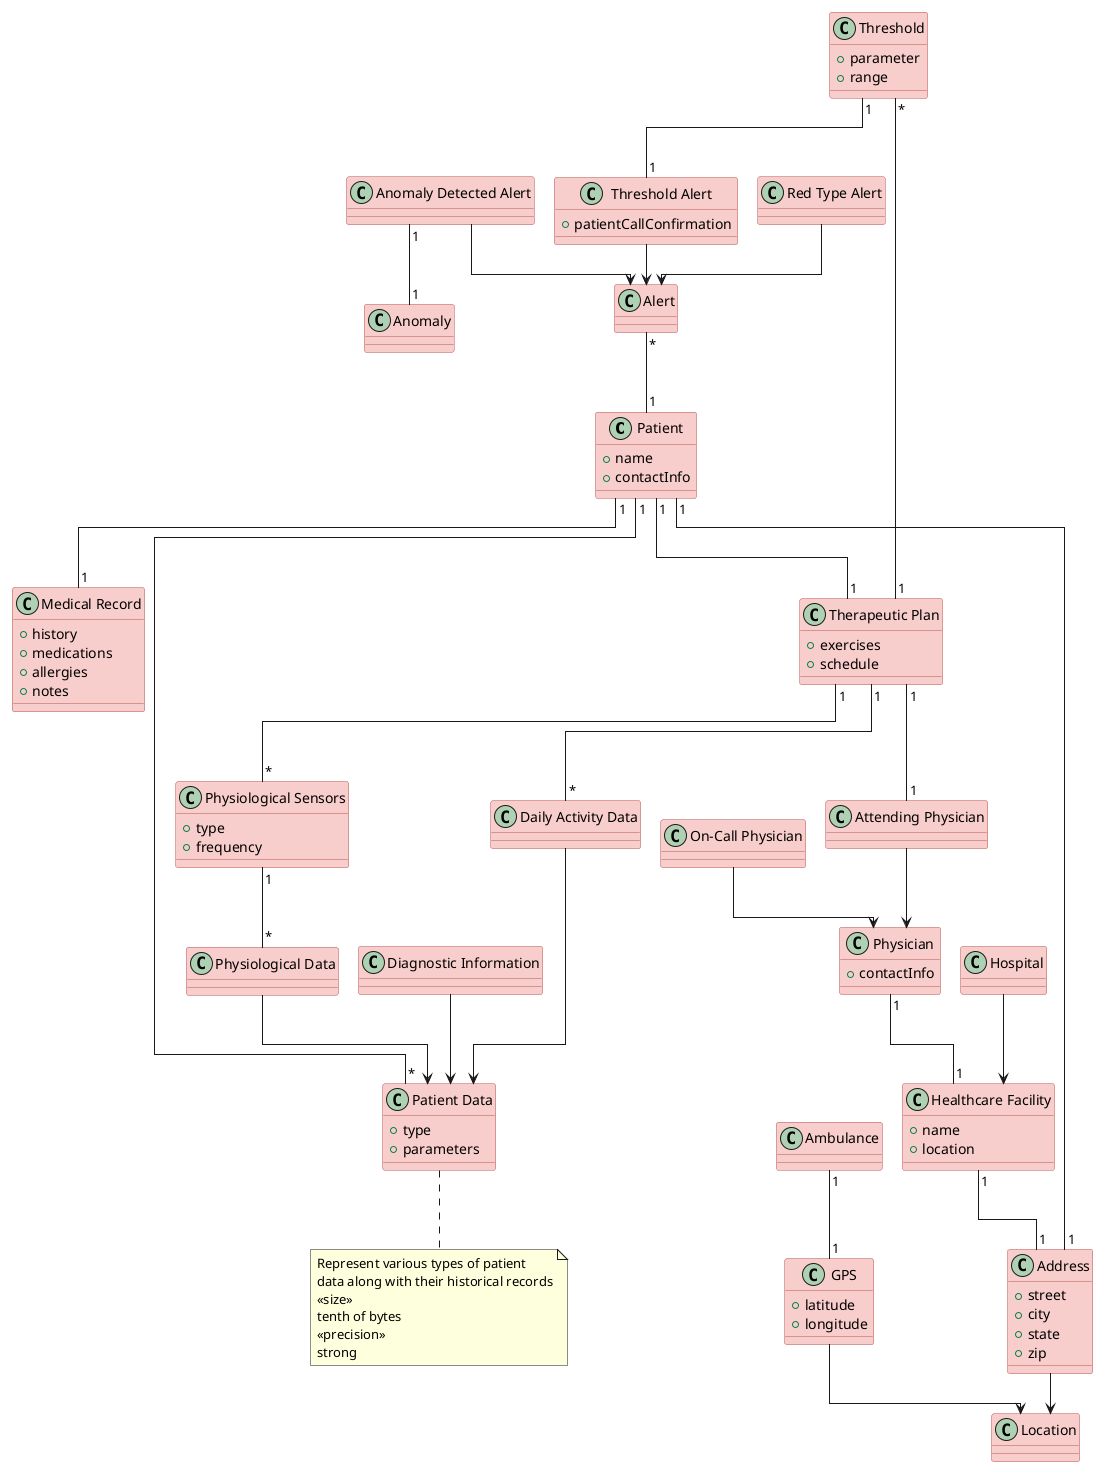 @startuml data_diagram

skinparam ClassBorderColor #B85450
skinparam ClassBackgroundColor #F8CECC
left to right direction
!pragma layout elk
' Class diagram for the problem architecture (WHAT)

class Patient {
  +name
  +contactInfo
}

class "Medical Record" as MedicalRecord {
  +history
  +medications
  +allergies
  +notes
}

class "Therapeutic Plan" as TherapeuticPlan {
  +exercises
  +schedule
}

class "Patient Data" as PatientData {
  +type
  +parameters
}

class "Diagnostic Information" as DiagnosticInformation {}

class "Physiological Data" as PhysiologicalData {}

class "Daily Activity Data" as DailyActivityData {}

class Physician {
  +contactInfo
}

class "Attending Physician" as AttendingPhysician {}

class "On-Call Physician" as OnCallPhysician {}

class "Healthcare Facility" as HealthcareFacility {
  +name
  +location
}

class "Hospital" as Hospital {}

class "Ambulance" as Ambulance {}

class "Alert" as Alert {}

class "Red Type Alert" as RedTypeAlert {}

class "Anomaly Detected Alert" as AnomalyDetectedAlert {}

class "Threshold Alert" as ThresholdAlert {
  + patientCallConfirmation
}

RedTypeAlert --> Alert
AnomalyDetectedAlert --> Alert
ThresholdAlert --> Alert

class Anomaly {}


class Location {}

class Address {
  +street
  +city
  +state
  +zip
}

class GPS {
  +latitude
  +longitude
}

class "Physiological Sensors" as PhysiologicalSensors {
  +type
  +frequency
}

class Threshold {
  +parameter
  +range
}

Threshold "*" -- "1" TherapeuticPlan
TherapeuticPlan "1" -- "*" DailyActivityData
TherapeuticPlan "1" -- "*" PhysiologicalSensors
PhysiologicalSensors "1" -- "*" PhysiologicalData

Address --> Location
GPS --> Location

HealthcareFacility "1" -- "1" Address
Ambulance "1" -- "1" GPS
Patient "1" -- "1" Address

AnomalyDetectedAlert "1" -- "1" Anomaly

' Relationships
Patient "1" -- "1" MedicalRecord
Patient "1" -- "1" TherapeuticPlan
Patient "1" -- "*" PatientData

TherapeuticPlan "1" -- "1" AttendingPhysician

Hospital --> HealthcareFacility

Physician "1" -- "1" HealthcareFacility

AttendingPhysician --> Physician
OnCallPhysician --> Physician

PhysiologicalData --> PatientData
DailyActivityData --> PatientData
DiagnosticInformation --> PatientData

Alert "*" -- "1" Patient

Threshold "1" -- "1" ThresholdAlert


note right of PatientData
Represent various types of patient 
data along with their historical records
<<size>>
tenth of bytes
<<precision>>
strong
end note

@enduml
